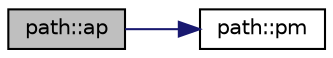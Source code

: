 digraph "path::ap"
{
  edge [fontname="Helvetica",fontsize="10",labelfontname="Helvetica",labelfontsize="10"];
  node [fontname="Helvetica",fontsize="10",shape=record];
  rankdir="LR";
  Node1 [label="path::ap",height=0.2,width=0.4,color="black", fillcolor="grey75", style="filled", fontcolor="black"];
  Node1 -> Node2 [color="midnightblue",fontsize="10",style="solid",fontname="Helvetica"];
  Node2 [label="path::pm",height=0.2,width=0.4,color="black", fillcolor="white", style="filled",URL="$classpath.html#af422edc0175627d75cfeb7dcad9b5ba3"];
}
